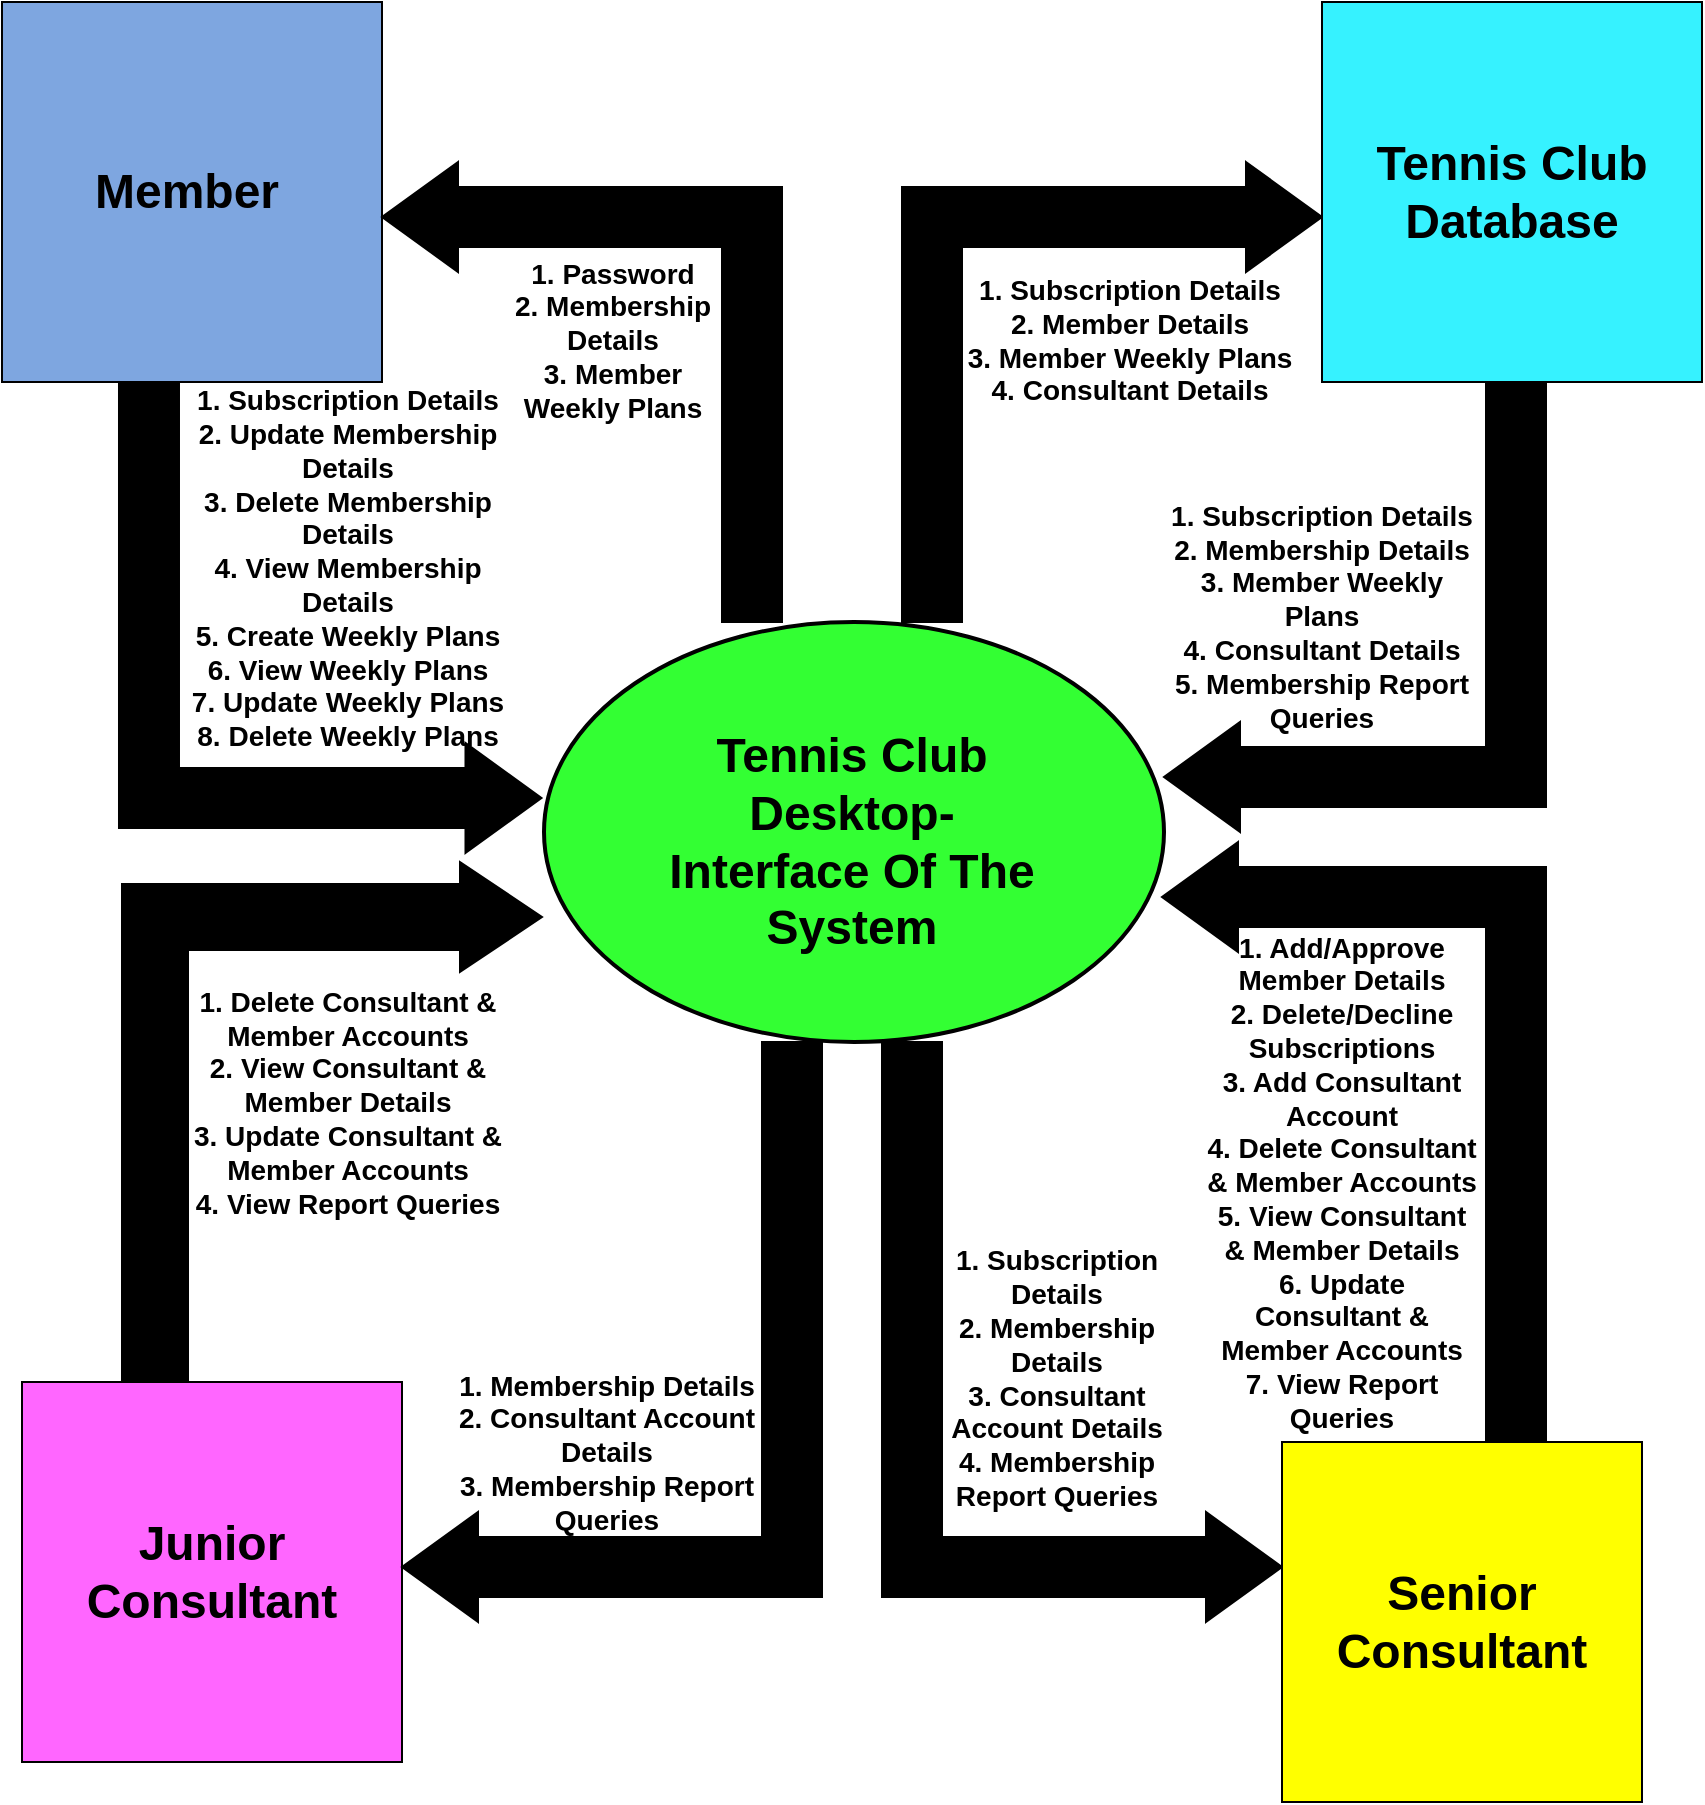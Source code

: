 <mxfile version="12.6.1" type="device"><diagram id="sgxwPJsT3hWHpRZ2bdoN" name="Page-1"><mxGraphModel dx="868" dy="1634" grid="1" gridSize="10" guides="1" tooltips="1" connect="1" arrows="1" fold="1" page="1" pageScale="1" pageWidth="850" pageHeight="1100" math="0" shadow="0"><root><mxCell id="0"/><mxCell id="1" parent="0"/><mxCell id="1mv6-XIwkzDwqii-gs_n-3" value="" style="verticalLabelPosition=bottom;verticalAlign=top;html=1;strokeWidth=2;shape=mxgraph.flowchart.on-page_reference;fillColor=#33FF33;" parent="1" vertex="1"><mxGeometry x="381" y="190" width="310" height="210" as="geometry"/></mxCell><mxCell id="1mv6-XIwkzDwqii-gs_n-5" value="" style="html=1;shadow=0;dashed=0;align=center;verticalAlign=middle;shape=mxgraph.arrows2.bendArrow;dy=15;dx=38;notch=0;arrowHead=55;rounded=0;direction=south;rotation=-90;flipH=1;fillColor=#000000;" parent="1" vertex="1"><mxGeometry x="155.62" y="81.37" width="237" height="211.25" as="geometry"/></mxCell><mxCell id="1mv6-XIwkzDwqii-gs_n-6" value="" style="whiteSpace=wrap;html=1;aspect=fixed;fillColor=#7EA6E0;" parent="1" vertex="1"><mxGeometry x="110" y="-120" width="190" height="190" as="geometry"/></mxCell><mxCell id="1mv6-XIwkzDwqii-gs_n-9" value="" style="html=1;shadow=0;dashed=0;align=center;verticalAlign=middle;shape=mxgraph.arrows2.bendArrow;dy=15;dx=38;notch=0;arrowHead=55;rounded=0;flipV=0;flipH=1;fillColor=#000000;" parent="1" vertex="1"><mxGeometry x="300" y="-40" width="200" height="230" as="geometry"/></mxCell><mxCell id="1mv6-XIwkzDwqii-gs_n-10" value="" style="html=1;shadow=0;dashed=0;align=center;verticalAlign=middle;shape=mxgraph.arrows2.bendArrow;dy=15;dx=38;notch=0;arrowHead=55;rounded=0;fillColor=#000000;" parent="1" vertex="1"><mxGeometry x="560" y="-40" width="210" height="230" as="geometry"/></mxCell><mxCell id="1mv6-XIwkzDwqii-gs_n-12" value="&lt;h1&gt;Tennis Club Database&lt;/h1&gt;" style="whiteSpace=wrap;html=1;aspect=fixed;fillColor=#36F2FF;" parent="1" vertex="1"><mxGeometry x="770" y="-120" width="190" height="190" as="geometry"/></mxCell><mxCell id="1mv6-XIwkzDwqii-gs_n-14" value="" style="html=1;shadow=0;dashed=0;align=center;verticalAlign=middle;shape=mxgraph.arrows2.bendArrow;dy=15;dx=38;notch=0;arrowHead=55;rounded=0;flipV=0;rotation=180;flipH=0;fillColor=#000000;" parent="1" vertex="1"><mxGeometry x="691" y="70" width="191" height="225" as="geometry"/></mxCell><mxCell id="1mv6-XIwkzDwqii-gs_n-15" value="&lt;h1&gt;Junior Consultant&lt;/h1&gt;" style="whiteSpace=wrap;html=1;aspect=fixed;fillColor=#FF66FF;" parent="1" vertex="1"><mxGeometry x="120" y="570" width="190" height="190" as="geometry"/></mxCell><mxCell id="1mv6-XIwkzDwqii-gs_n-16" value="" style="html=1;shadow=0;dashed=0;align=center;verticalAlign=middle;shape=mxgraph.arrows2.bendArrow;dy=16.5;dx=41;notch=0;arrowHead=55;rounded=0;fillColor=#000000;" parent="1" vertex="1"><mxGeometry x="170" y="310" width="210" height="260" as="geometry"/></mxCell><mxCell id="1mv6-XIwkzDwqii-gs_n-17" value="" style="html=1;shadow=0;dashed=0;align=center;verticalAlign=middle;shape=mxgraph.arrows2.bendArrow;dy=15;dx=38;notch=0;arrowHead=55;rounded=0;flipH=1;flipV=1;fillColor=#000000;" parent="1" vertex="1"><mxGeometry x="310" y="400" width="210" height="290" as="geometry"/></mxCell><mxCell id="1mv6-XIwkzDwqii-gs_n-18" value="" style="html=1;shadow=0;dashed=0;align=center;verticalAlign=middle;shape=mxgraph.arrows2.bendArrow;dy=15;dx=38;notch=0;arrowHead=55;rounded=0;flipH=0;flipV=1;fillColor=#000000;" parent="1" vertex="1"><mxGeometry x="550" y="400" width="200" height="290" as="geometry"/></mxCell><mxCell id="1mv6-XIwkzDwqii-gs_n-19" value="&lt;h1&gt;Senior Consultant&lt;/h1&gt;" style="whiteSpace=wrap;html=1;aspect=fixed;fillColor=#FFFF00;" parent="1" vertex="1"><mxGeometry x="750" y="600" width="180" height="180" as="geometry"/></mxCell><mxCell id="1mv6-XIwkzDwqii-gs_n-21" value="" style="html=1;shadow=0;dashed=0;align=center;verticalAlign=middle;shape=mxgraph.arrows2.bendArrow;dy=15;dx=38;notch=0;arrowHead=55;rounded=0;flipH=1;fillColor=#000000;" parent="1" vertex="1"><mxGeometry x="690" y="300" width="192" height="300" as="geometry"/></mxCell><mxCell id="1mv6-XIwkzDwqii-gs_n-22" value="1. Password&lt;br&gt;2. Membership Details&lt;br&gt;3. Member Weekly Plans" style="text;html=1;strokeColor=none;fillColor=none;align=center;verticalAlign=middle;whiteSpace=wrap;rounded=0;fontSize=14;fontStyle=1" parent="1" vertex="1"><mxGeometry x="357.5" y="39.06" width="115" height="20" as="geometry"/></mxCell><mxCell id="1mv6-XIwkzDwqii-gs_n-25" value="&lt;h1&gt;Tennis Club Desktop-Interface Of The System&lt;/h1&gt;" style="text;html=1;strokeColor=none;fillColor=none;align=center;verticalAlign=middle;whiteSpace=wrap;rounded=0;" parent="1" vertex="1"><mxGeometry x="435" y="280" width="200" height="40" as="geometry"/></mxCell><mxCell id="1mv6-XIwkzDwqii-gs_n-27" value="&lt;h1&gt;Member&lt;/h1&gt;" style="text;html=1;strokeColor=none;fillColor=none;align=center;verticalAlign=middle;whiteSpace=wrap;rounded=0;" parent="1" vertex="1"><mxGeometry x="170" y="-35" width="65" height="20" as="geometry"/></mxCell><mxCell id="1mv6-XIwkzDwqii-gs_n-30" value="&lt;b&gt;1. Subscription Details&lt;br&gt;2. Update Membership Details&lt;br&gt;3. Delete Membership Details&lt;br&gt;4. View Membership Details&lt;br&gt;5. Create Weekly Plans&lt;br&gt;6. View Weekly Plans&lt;br&gt;7. Update Weekly Plans&lt;br&gt;8. Delete Weekly Plans&lt;br&gt;&lt;/b&gt;" style="text;html=1;strokeColor=none;fillColor=none;align=center;verticalAlign=middle;whiteSpace=wrap;rounded=0;fontSize=14;" parent="1" vertex="1"><mxGeometry x="193.75" y="110" width="177.5" height="106" as="geometry"/></mxCell><mxCell id="1mv6-XIwkzDwqii-gs_n-31" value="1. Subscription Details&lt;br&gt;2. Member Details&lt;br&gt;3. Member Weekly Plans&lt;br&gt;4. Consultant Details" style="text;html=1;strokeColor=none;fillColor=none;align=center;verticalAlign=middle;whiteSpace=wrap;rounded=0;fontSize=14;fontStyle=1" parent="1" vertex="1"><mxGeometry x="590" y="-0.94" width="167.5" height="100" as="geometry"/></mxCell><mxCell id="1mv6-XIwkzDwqii-gs_n-32" value="1. Delete Consultant &amp;amp; Member Accounts&lt;br&gt;2. View Consultant &amp;amp; Member Details&lt;br&gt;3. Update Consultant &amp;amp; Member Accounts&lt;br&gt;4. View Report Queries" style="text;html=1;strokeColor=none;fillColor=none;align=center;verticalAlign=middle;whiteSpace=wrap;rounded=0;fontSize=14;fontStyle=1" parent="1" vertex="1"><mxGeometry x="192.5" y="410" width="180" height="40" as="geometry"/></mxCell><mxCell id="1mv6-XIwkzDwqii-gs_n-33" value="1. Membership Details&lt;br&gt;2. Consultant Account Details&lt;br&gt;3. Membership Report Queries" style="text;html=1;strokeColor=none;fillColor=none;align=center;verticalAlign=middle;whiteSpace=wrap;rounded=0;fontSize=14;fontStyle=1" parent="1" vertex="1"><mxGeometry x="330" y="580" width="165" height="50" as="geometry"/></mxCell><mxCell id="1mv6-XIwkzDwqii-gs_n-34" value="1. Subscription Details&lt;br&gt;2. Membership Details&lt;br&gt;3. Consultant Account Details&lt;br&gt;4. Membership Report Queries" style="text;html=1;strokeColor=none;fillColor=none;align=center;verticalAlign=middle;whiteSpace=wrap;rounded=0;fontSize=14;fontStyle=1" parent="1" vertex="1"><mxGeometry x="575" y="540" width="125" height="55" as="geometry"/></mxCell><mxCell id="1mv6-XIwkzDwqii-gs_n-35" value="1. Add/Approve Member Details&lt;br&gt;2. Delete/Decline Subscriptions&lt;br&gt;3. Add Consultant Account&lt;br&gt;4. Delete Consultant &amp;amp; Member Accounts&lt;br&gt;5. View Consultant &amp;amp; Member Details&lt;br&gt;6. Update Consultant &amp;amp; Member Accounts&lt;br&gt;7. View Report Queries" style="text;html=1;strokeColor=none;fillColor=none;align=center;verticalAlign=middle;whiteSpace=wrap;rounded=0;fontSize=14;fontStyle=1" parent="1" vertex="1"><mxGeometry x="710" y="450" width="140" height="40" as="geometry"/></mxCell><mxCell id="1mv6-XIwkzDwqii-gs_n-38" value="1. Subscription Details&lt;br&gt;2. Membership Details&lt;br&gt;3. Member Weekly Plans&lt;br&gt;4. Consultant Details&lt;br&gt;5. Membership Report Queries" style="text;html=1;strokeColor=none;fillColor=none;align=center;verticalAlign=middle;whiteSpace=wrap;rounded=0;fontSize=14;fontStyle=1" parent="1" vertex="1"><mxGeometry x="690" y="152" width="160" height="70" as="geometry"/></mxCell></root></mxGraphModel></diagram></mxfile>